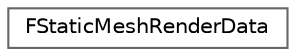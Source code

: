 digraph "Graphical Class Hierarchy"
{
 // INTERACTIVE_SVG=YES
 // LATEX_PDF_SIZE
  bgcolor="transparent";
  edge [fontname=Helvetica,fontsize=10,labelfontname=Helvetica,labelfontsize=10];
  node [fontname=Helvetica,fontsize=10,shape=box,height=0.2,width=0.4];
  rankdir="LR";
  Node0 [id="Node000000",label="FStaticMeshRenderData",height=0.2,width=0.4,color="grey40", fillcolor="white", style="filled",URL="$d9/df2/classFStaticMeshRenderData.html",tooltip="FStaticMeshRenderData - All data needed to render a static mesh."];
}
